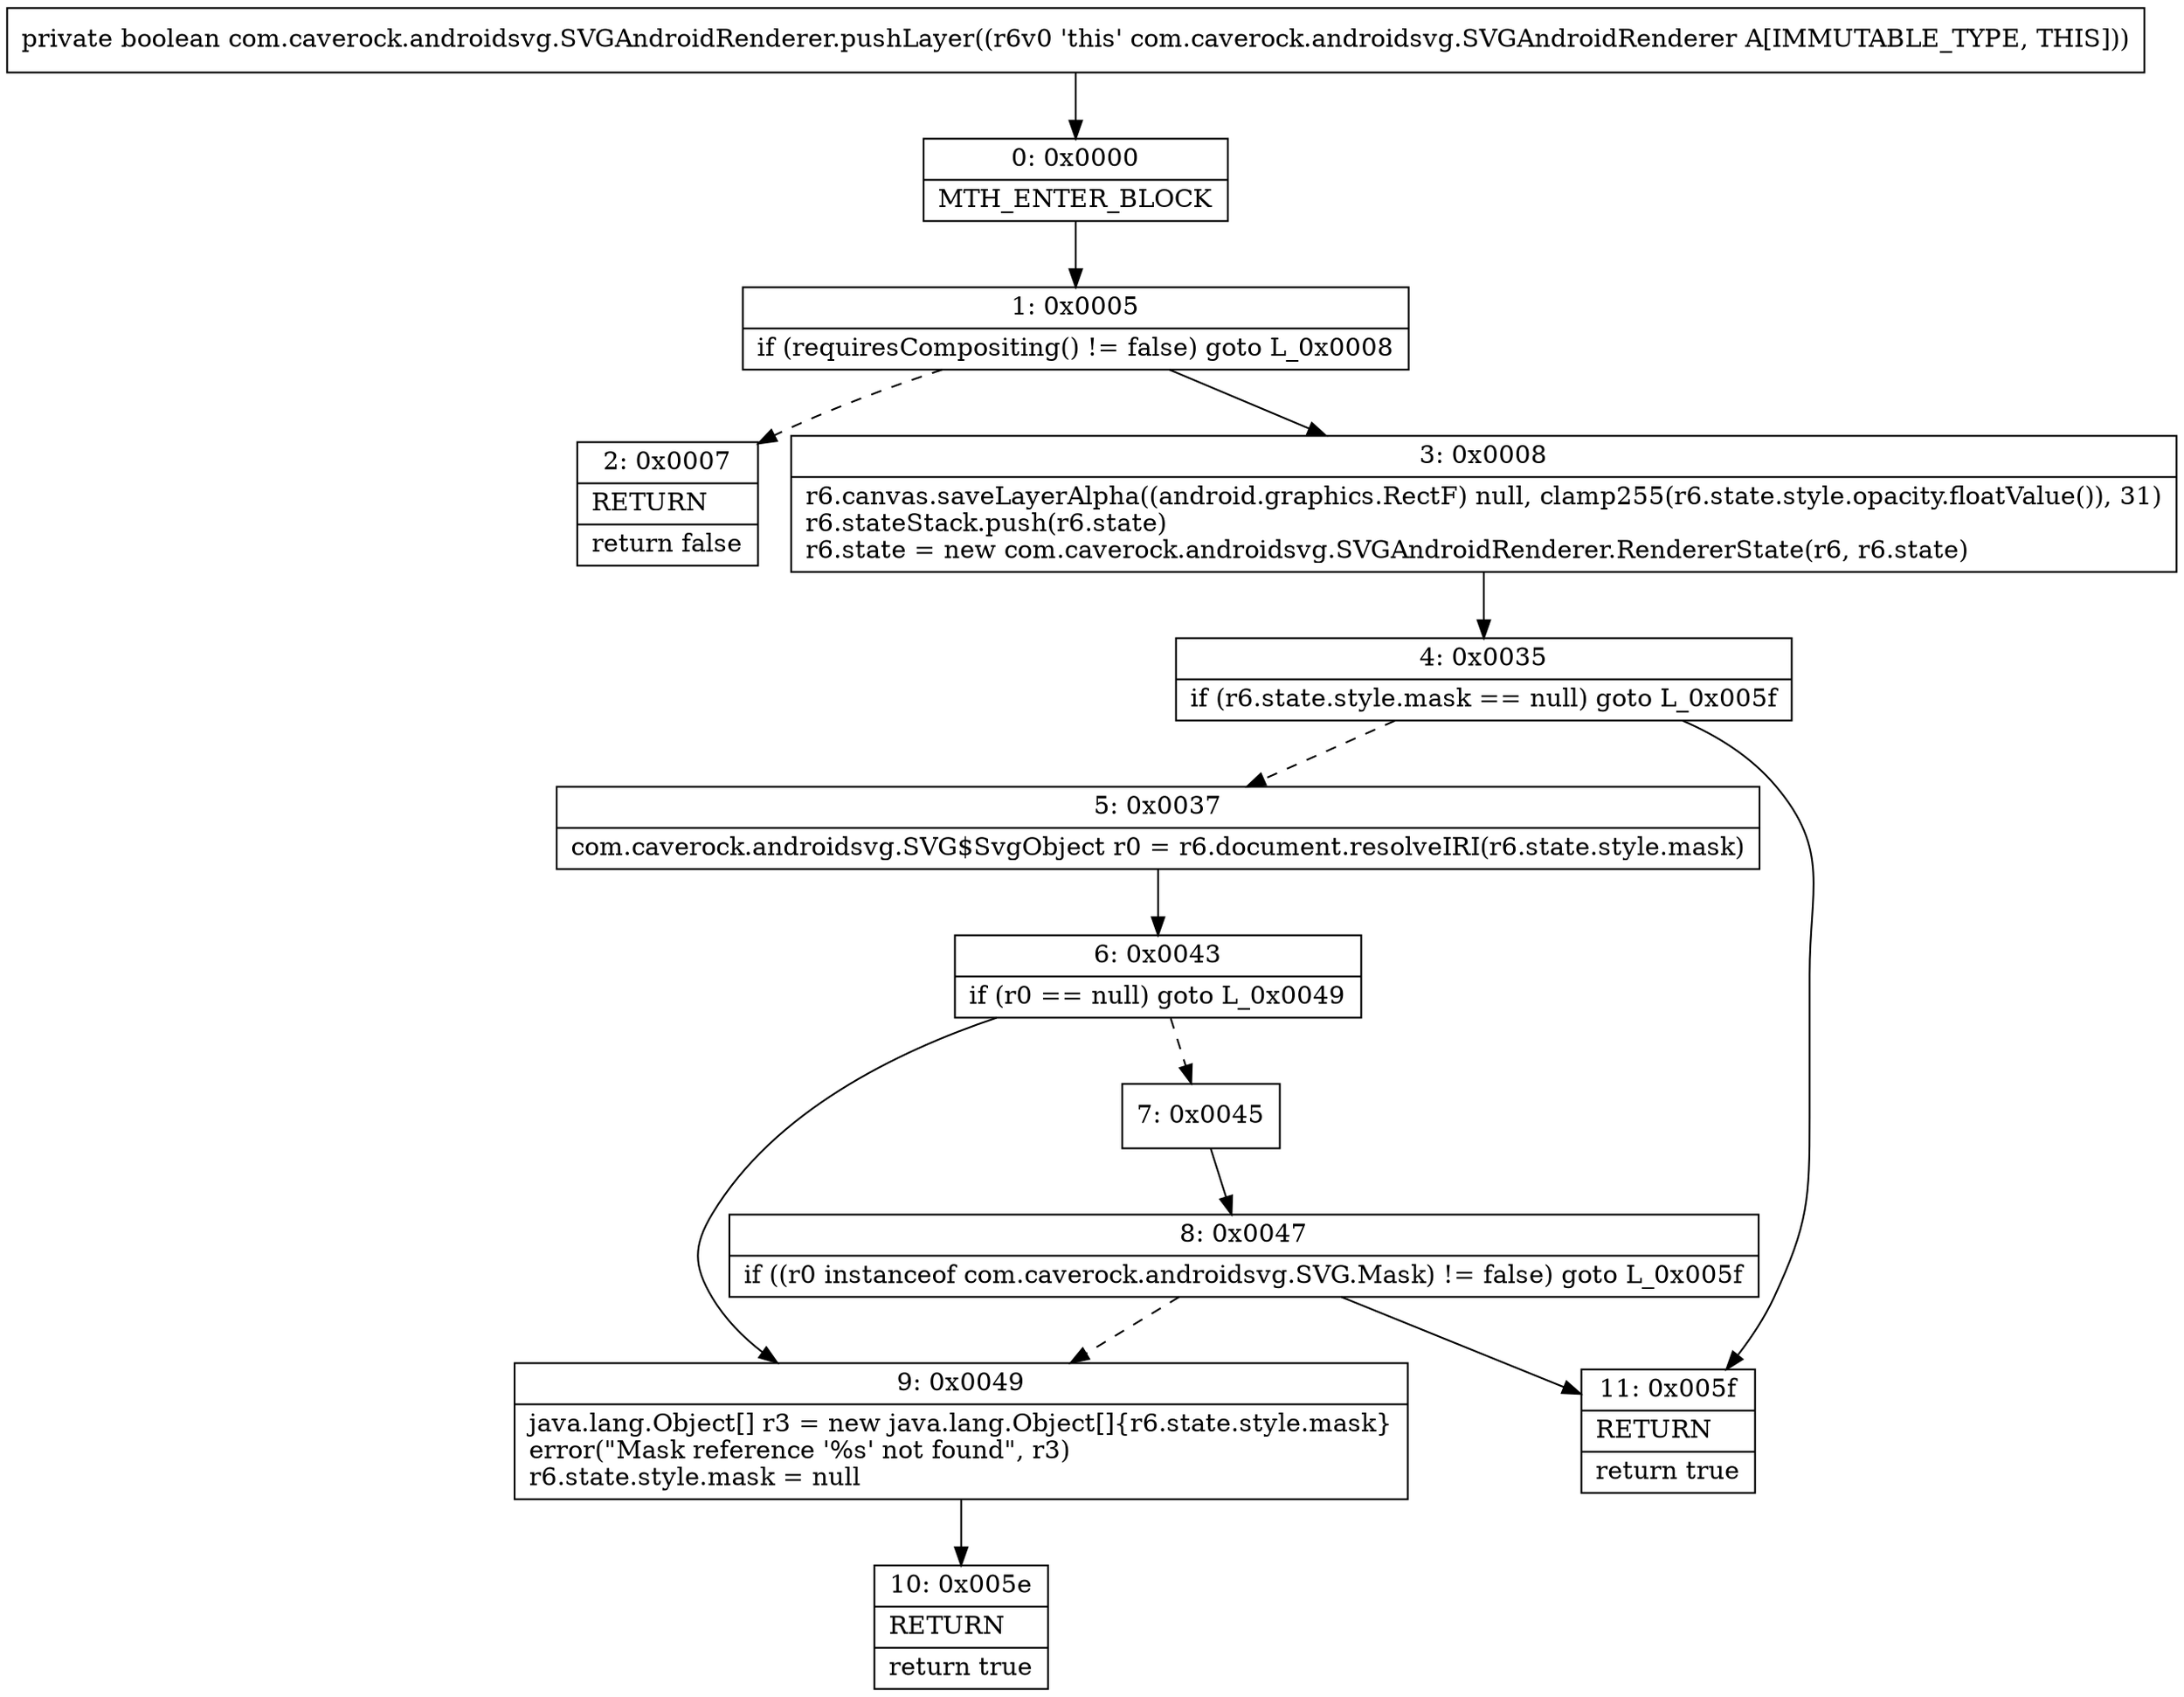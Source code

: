 digraph "CFG forcom.caverock.androidsvg.SVGAndroidRenderer.pushLayer()Z" {
Node_0 [shape=record,label="{0\:\ 0x0000|MTH_ENTER_BLOCK\l}"];
Node_1 [shape=record,label="{1\:\ 0x0005|if (requiresCompositing() != false) goto L_0x0008\l}"];
Node_2 [shape=record,label="{2\:\ 0x0007|RETURN\l|return false\l}"];
Node_3 [shape=record,label="{3\:\ 0x0008|r6.canvas.saveLayerAlpha((android.graphics.RectF) null, clamp255(r6.state.style.opacity.floatValue()), 31)\lr6.stateStack.push(r6.state)\lr6.state = new com.caverock.androidsvg.SVGAndroidRenderer.RendererState(r6, r6.state)\l}"];
Node_4 [shape=record,label="{4\:\ 0x0035|if (r6.state.style.mask == null) goto L_0x005f\l}"];
Node_5 [shape=record,label="{5\:\ 0x0037|com.caverock.androidsvg.SVG$SvgObject r0 = r6.document.resolveIRI(r6.state.style.mask)\l}"];
Node_6 [shape=record,label="{6\:\ 0x0043|if (r0 == null) goto L_0x0049\l}"];
Node_7 [shape=record,label="{7\:\ 0x0045}"];
Node_8 [shape=record,label="{8\:\ 0x0047|if ((r0 instanceof com.caverock.androidsvg.SVG.Mask) != false) goto L_0x005f\l}"];
Node_9 [shape=record,label="{9\:\ 0x0049|java.lang.Object[] r3 = new java.lang.Object[]\{r6.state.style.mask\}\lerror(\"Mask reference '%s' not found\", r3)\lr6.state.style.mask = null\l}"];
Node_10 [shape=record,label="{10\:\ 0x005e|RETURN\l|return true\l}"];
Node_11 [shape=record,label="{11\:\ 0x005f|RETURN\l|return true\l}"];
MethodNode[shape=record,label="{private boolean com.caverock.androidsvg.SVGAndroidRenderer.pushLayer((r6v0 'this' com.caverock.androidsvg.SVGAndroidRenderer A[IMMUTABLE_TYPE, THIS])) }"];
MethodNode -> Node_0;
Node_0 -> Node_1;
Node_1 -> Node_2[style=dashed];
Node_1 -> Node_3;
Node_3 -> Node_4;
Node_4 -> Node_5[style=dashed];
Node_4 -> Node_11;
Node_5 -> Node_6;
Node_6 -> Node_7[style=dashed];
Node_6 -> Node_9;
Node_7 -> Node_8;
Node_8 -> Node_9[style=dashed];
Node_8 -> Node_11;
Node_9 -> Node_10;
}

